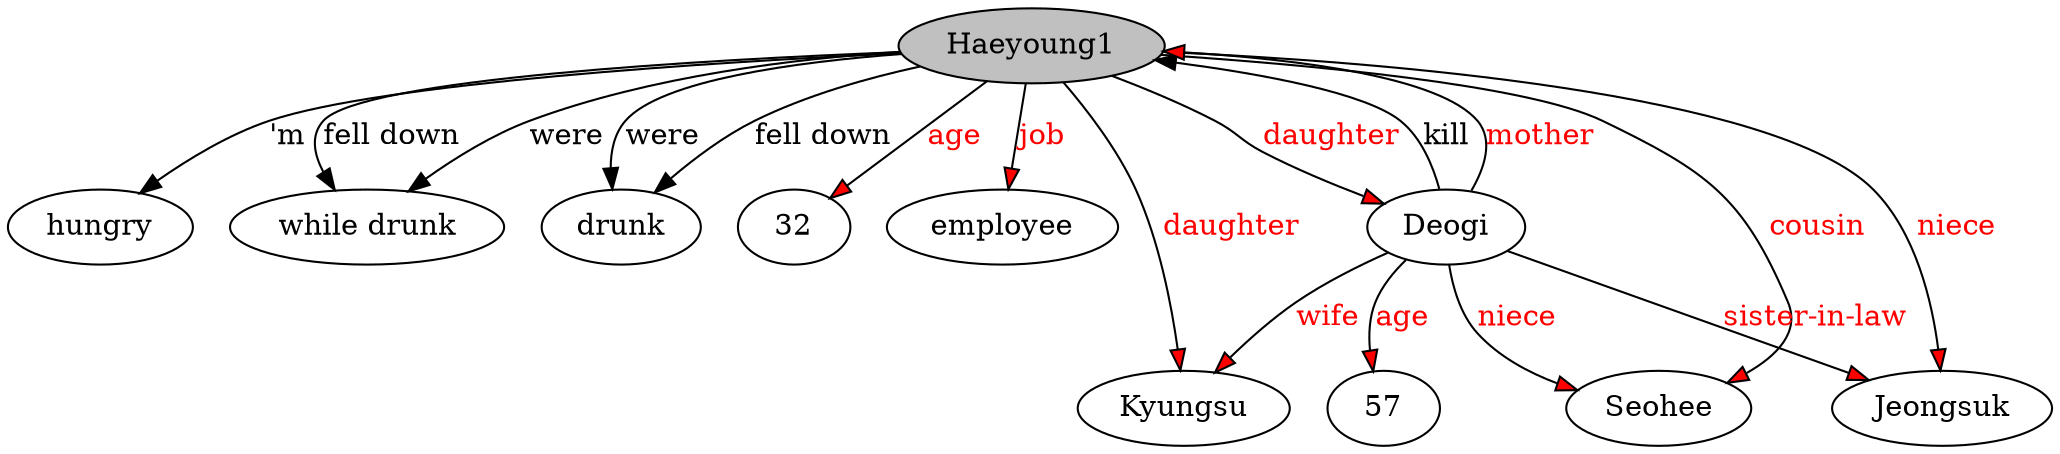 // The Round Table
digraph {
	0 [label=Haeyoung1 fillcolor=gray style=filled]
	1 [label=hungry]
	0 -> 1 [label="'m"]
	2 [label="while drunk"]
	0 -> 2 [label=were]
	0 -> 2 [label="fell down"]
	3 [label=drunk]
	0 -> 3 [label="fell down"]
	0 -> 3 [label=were]
	4 [label=32]
	0 -> 4 [label=age fillcolor=red fontcolor=red style=filled]
	5 [label=employee]
	0 -> 5 [label=job fillcolor=red fontcolor=red style=filled]
	6 [label=Deogi]
	0 -> 6 [label=daughter fillcolor=red fontcolor=red style=filled]
	7 [label=Kyungsu]
	0 -> 7 [label=daughter fillcolor=red fontcolor=red style=filled]
	8 [label=Seohee]
	0 -> 8 [label=cousin fillcolor=red fontcolor=red style=filled]
	9 [label=Jeongsuk]
	0 -> 9 [label=niece fillcolor=red fontcolor=red style=filled]
	6 -> 0 [label=kill]
	10 [label=57]
	6 -> 10 [label=age fillcolor=red fontcolor=red style=filled]
	6 -> 0 [label=mother fillcolor=red fontcolor=red style=filled]
	6 -> 9 [label="sister-in-law" fillcolor=red fontcolor=red style=filled]
	6 -> 7 [label=wife fillcolor=red fontcolor=red style=filled]
	6 -> 8 [label=niece fillcolor=red fontcolor=red style=filled]
}

